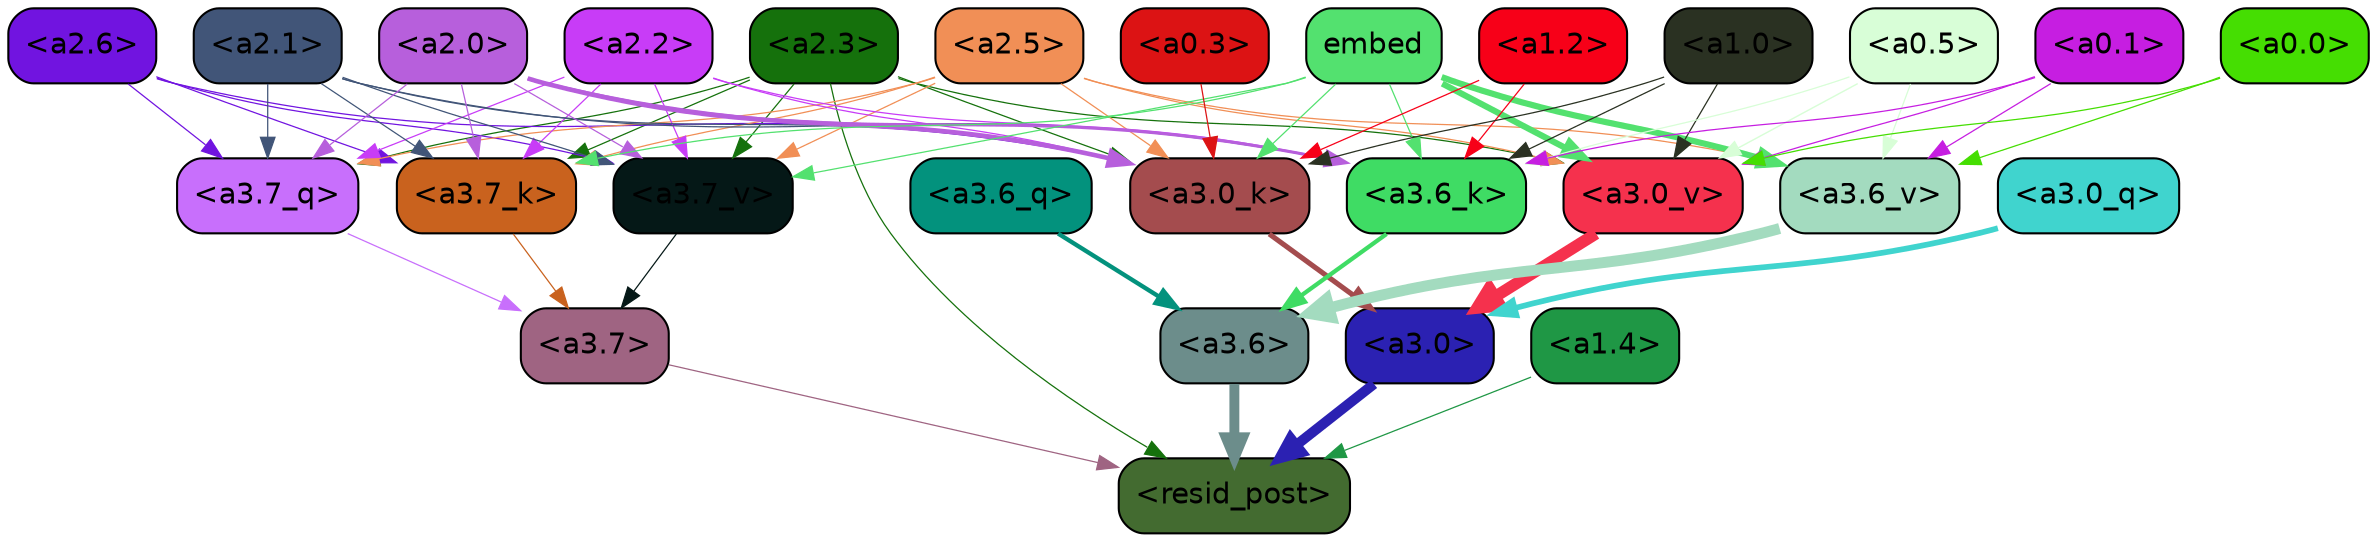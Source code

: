 strict digraph "" {
	graph [bgcolor=transparent,
		layout=dot,
		overlap=false,
		splines=true
	];
	"<a3.7>"	[color=black,
		fillcolor="#9f6482",
		fontname=Helvetica,
		shape=box,
		style="filled, rounded"];
	"<resid_post>"	[color=black,
		fillcolor="#436b30",
		fontname=Helvetica,
		shape=box,
		style="filled, rounded"];
	"<a3.7>" -> "<resid_post>"	[color="#9f6482",
		penwidth=0.6];
	"<a3.6>"	[color=black,
		fillcolor="#6c8d8b",
		fontname=Helvetica,
		shape=box,
		style="filled, rounded"];
	"<a3.6>" -> "<resid_post>"	[color="#6c8d8b",
		penwidth=4.751612067222595];
	"<a3.0>"	[color=black,
		fillcolor="#2b21b2",
		fontname=Helvetica,
		shape=box,
		style="filled, rounded"];
	"<a3.0>" -> "<resid_post>"	[color="#2b21b2",
		penwidth=4.884142994880676];
	"<a2.3>"	[color=black,
		fillcolor="#15710c",
		fontname=Helvetica,
		shape=box,
		style="filled, rounded"];
	"<a2.3>" -> "<resid_post>"	[color="#15710c",
		penwidth=0.6];
	"<a3.7_q>"	[color=black,
		fillcolor="#c86ffc",
		fontname=Helvetica,
		shape=box,
		style="filled, rounded"];
	"<a2.3>" -> "<a3.7_q>"	[color="#15710c",
		penwidth=0.6];
	"<a3.7_k>"	[color=black,
		fillcolor="#c9621e",
		fontname=Helvetica,
		shape=box,
		style="filled, rounded"];
	"<a2.3>" -> "<a3.7_k>"	[color="#15710c",
		penwidth=0.6];
	"<a3.0_k>"	[color=black,
		fillcolor="#a44c4e",
		fontname=Helvetica,
		shape=box,
		style="filled, rounded"];
	"<a2.3>" -> "<a3.0_k>"	[color="#15710c",
		penwidth=0.6];
	"<a3.7_v>"	[color=black,
		fillcolor="#051817",
		fontname=Helvetica,
		shape=box,
		style="filled, rounded"];
	"<a2.3>" -> "<a3.7_v>"	[color="#15710c",
		penwidth=0.6];
	"<a3.0_v>"	[color=black,
		fillcolor="#f5314d",
		fontname=Helvetica,
		shape=box,
		style="filled, rounded"];
	"<a2.3>" -> "<a3.0_v>"	[color="#15710c",
		penwidth=0.6];
	"<a1.4>"	[color=black,
		fillcolor="#1f9745",
		fontname=Helvetica,
		shape=box,
		style="filled, rounded"];
	"<a1.4>" -> "<resid_post>"	[color="#1f9745",
		penwidth=0.6];
	"<a3.7_q>" -> "<a3.7>"	[color="#c86ffc",
		penwidth=0.6];
	"<a3.6_q>"	[color=black,
		fillcolor="#03927d",
		fontname=Helvetica,
		shape=box,
		style="filled, rounded"];
	"<a3.6_q>" -> "<a3.6>"	[color="#03927d",
		penwidth=2.091020345687866];
	"<a3.0_q>"	[color=black,
		fillcolor="#40d4ce",
		fontname=Helvetica,
		shape=box,
		style="filled, rounded"];
	"<a3.0_q>" -> "<a3.0>"	[color="#40d4ce",
		penwidth=2.7421876192092896];
	"<a3.7_k>" -> "<a3.7>"	[color="#c9621e",
		penwidth=0.6];
	"<a3.6_k>"	[color=black,
		fillcolor="#3fdc64",
		fontname=Helvetica,
		shape=box,
		style="filled, rounded"];
	"<a3.6_k>" -> "<a3.6>"	[color="#3fdc64",
		penwidth=2.048597991466522];
	"<a3.0_k>" -> "<a3.0>"	[color="#a44c4e",
		penwidth=2.476402521133423];
	"<a3.7_v>" -> "<a3.7>"	[color="#051817",
		penwidth=0.6];
	"<a3.6_v>"	[color=black,
		fillcolor="#a3dbbf",
		fontname=Helvetica,
		shape=box,
		style="filled, rounded"];
	"<a3.6_v>" -> "<a3.6>"	[color="#a3dbbf",
		penwidth=5.2550448179244995];
	"<a3.0_v>" -> "<a3.0>"	[color="#f5314d",
		penwidth=5.652270674705505];
	"<a2.6>"	[color=black,
		fillcolor="#7114e0",
		fontname=Helvetica,
		shape=box,
		style="filled, rounded"];
	"<a2.6>" -> "<a3.7_q>"	[color="#7114e0",
		penwidth=0.6];
	"<a2.6>" -> "<a3.7_k>"	[color="#7114e0",
		penwidth=0.6];
	"<a2.6>" -> "<a3.0_k>"	[color="#7114e0",
		penwidth=0.6];
	"<a2.6>" -> "<a3.7_v>"	[color="#7114e0",
		penwidth=0.6];
	"<a2.5>"	[color=black,
		fillcolor="#f18f56",
		fontname=Helvetica,
		shape=box,
		style="filled, rounded"];
	"<a2.5>" -> "<a3.7_q>"	[color="#f18f56",
		penwidth=0.6];
	"<a2.5>" -> "<a3.7_k>"	[color="#f18f56",
		penwidth=0.6];
	"<a2.5>" -> "<a3.0_k>"	[color="#f18f56",
		penwidth=0.6];
	"<a2.5>" -> "<a3.7_v>"	[color="#f18f56",
		penwidth=0.6];
	"<a2.5>" -> "<a3.6_v>"	[color="#f18f56",
		penwidth=0.6];
	"<a2.5>" -> "<a3.0_v>"	[color="#f18f56",
		penwidth=0.6];
	"<a2.2>"	[color=black,
		fillcolor="#c83cf7",
		fontname=Helvetica,
		shape=box,
		style="filled, rounded"];
	"<a2.2>" -> "<a3.7_q>"	[color="#c83cf7",
		penwidth=0.6];
	"<a2.2>" -> "<a3.7_k>"	[color="#c83cf7",
		penwidth=0.6];
	"<a2.2>" -> "<a3.6_k>"	[color="#c83cf7",
		penwidth=0.6];
	"<a2.2>" -> "<a3.0_k>"	[color="#c83cf7",
		penwidth=0.6];
	"<a2.2>" -> "<a3.7_v>"	[color="#c83cf7",
		penwidth=0.6];
	"<a2.1>"	[color=black,
		fillcolor="#415578",
		fontname=Helvetica,
		shape=box,
		style="filled, rounded"];
	"<a2.1>" -> "<a3.7_q>"	[color="#415578",
		penwidth=0.6];
	"<a2.1>" -> "<a3.7_k>"	[color="#415578",
		penwidth=0.6];
	"<a2.1>" -> "<a3.6_k>"	[color="#415578",
		penwidth=0.6];
	"<a2.1>" -> "<a3.0_k>"	[color="#415578",
		penwidth=0.6];
	"<a2.1>" -> "<a3.7_v>"	[color="#415578",
		penwidth=0.6];
	"<a2.0>"	[color=black,
		fillcolor="#b75fdc",
		fontname=Helvetica,
		shape=box,
		style="filled, rounded"];
	"<a2.0>" -> "<a3.7_q>"	[color="#b75fdc",
		penwidth=0.6];
	"<a2.0>" -> "<a3.7_k>"	[color="#b75fdc",
		penwidth=0.6];
	"<a2.0>" -> "<a3.6_k>"	[color="#b75fdc",
		penwidth=1.4757367372512817];
	"<a2.0>" -> "<a3.0_k>"	[color="#b75fdc",
		penwidth=2.2137351036071777];
	"<a2.0>" -> "<a3.7_v>"	[color="#b75fdc",
		penwidth=0.6];
	embed	[color=black,
		fillcolor="#53e16f",
		fontname=Helvetica,
		shape=box,
		style="filled, rounded"];
	embed -> "<a3.7_k>"	[color="#53e16f",
		penwidth=0.6];
	embed -> "<a3.6_k>"	[color="#53e16f",
		penwidth=0.6];
	embed -> "<a3.0_k>"	[color="#53e16f",
		penwidth=0.6];
	embed -> "<a3.7_v>"	[color="#53e16f",
		penwidth=0.6];
	embed -> "<a3.6_v>"	[color="#53e16f",
		penwidth=2.9582033157348633];
	embed -> "<a3.0_v>"	[color="#53e16f",
		penwidth=2.972973108291626];
	"<a1.2>"	[color=black,
		fillcolor="#f70018",
		fontname=Helvetica,
		shape=box,
		style="filled, rounded"];
	"<a1.2>" -> "<a3.6_k>"	[color="#f70018",
		penwidth=0.6];
	"<a1.2>" -> "<a3.0_k>"	[color="#f70018",
		penwidth=0.6];
	"<a1.0>"	[color=black,
		fillcolor="#2a3122",
		fontname=Helvetica,
		shape=box,
		style="filled, rounded"];
	"<a1.0>" -> "<a3.6_k>"	[color="#2a3122",
		penwidth=0.6];
	"<a1.0>" -> "<a3.0_k>"	[color="#2a3122",
		penwidth=0.6];
	"<a1.0>" -> "<a3.0_v>"	[color="#2a3122",
		penwidth=0.6];
	"<a0.5>"	[color=black,
		fillcolor="#d8fed7",
		fontname=Helvetica,
		shape=box,
		style="filled, rounded"];
	"<a0.5>" -> "<a3.6_k>"	[color="#d8fed7",
		penwidth=0.6];
	"<a0.5>" -> "<a3.6_v>"	[color="#d8fed7",
		penwidth=0.6];
	"<a0.5>" -> "<a3.0_v>"	[color="#d8fed7",
		penwidth=0.6790935099124908];
	"<a0.1>"	[color=black,
		fillcolor="#c61ee1",
		fontname=Helvetica,
		shape=box,
		style="filled, rounded"];
	"<a0.1>" -> "<a3.6_k>"	[color="#c61ee1",
		penwidth=0.6];
	"<a0.1>" -> "<a3.6_v>"	[color="#c61ee1",
		penwidth=0.6];
	"<a0.1>" -> "<a3.0_v>"	[color="#c61ee1",
		penwidth=0.6];
	"<a0.3>"	[color=black,
		fillcolor="#dc1314",
		fontname=Helvetica,
		shape=box,
		style="filled, rounded"];
	"<a0.3>" -> "<a3.0_k>"	[color="#dc1314",
		penwidth=0.6];
	"<a0.0>"	[color=black,
		fillcolor="#45de02",
		fontname=Helvetica,
		shape=box,
		style="filled, rounded"];
	"<a0.0>" -> "<a3.6_v>"	[color="#45de02",
		penwidth=0.6];
	"<a0.0>" -> "<a3.0_v>"	[color="#45de02",
		penwidth=0.6];
}
